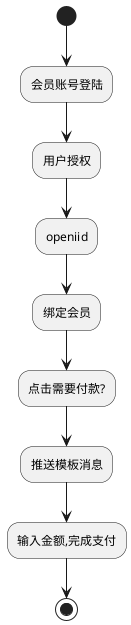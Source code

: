 @startuml
(*)  --> "会员账号登陆"
"会员账号登陆" --> "用户授权"
"用户授权" --> "openiid"
"openiid" --> "绑定会员"
"绑定会员" --> "点击需要付款?"
"点击需要付款?" --> "推送模板消息"
"推送模板消息" --> "输入金额,完成支付"
-->(*)
@enduml